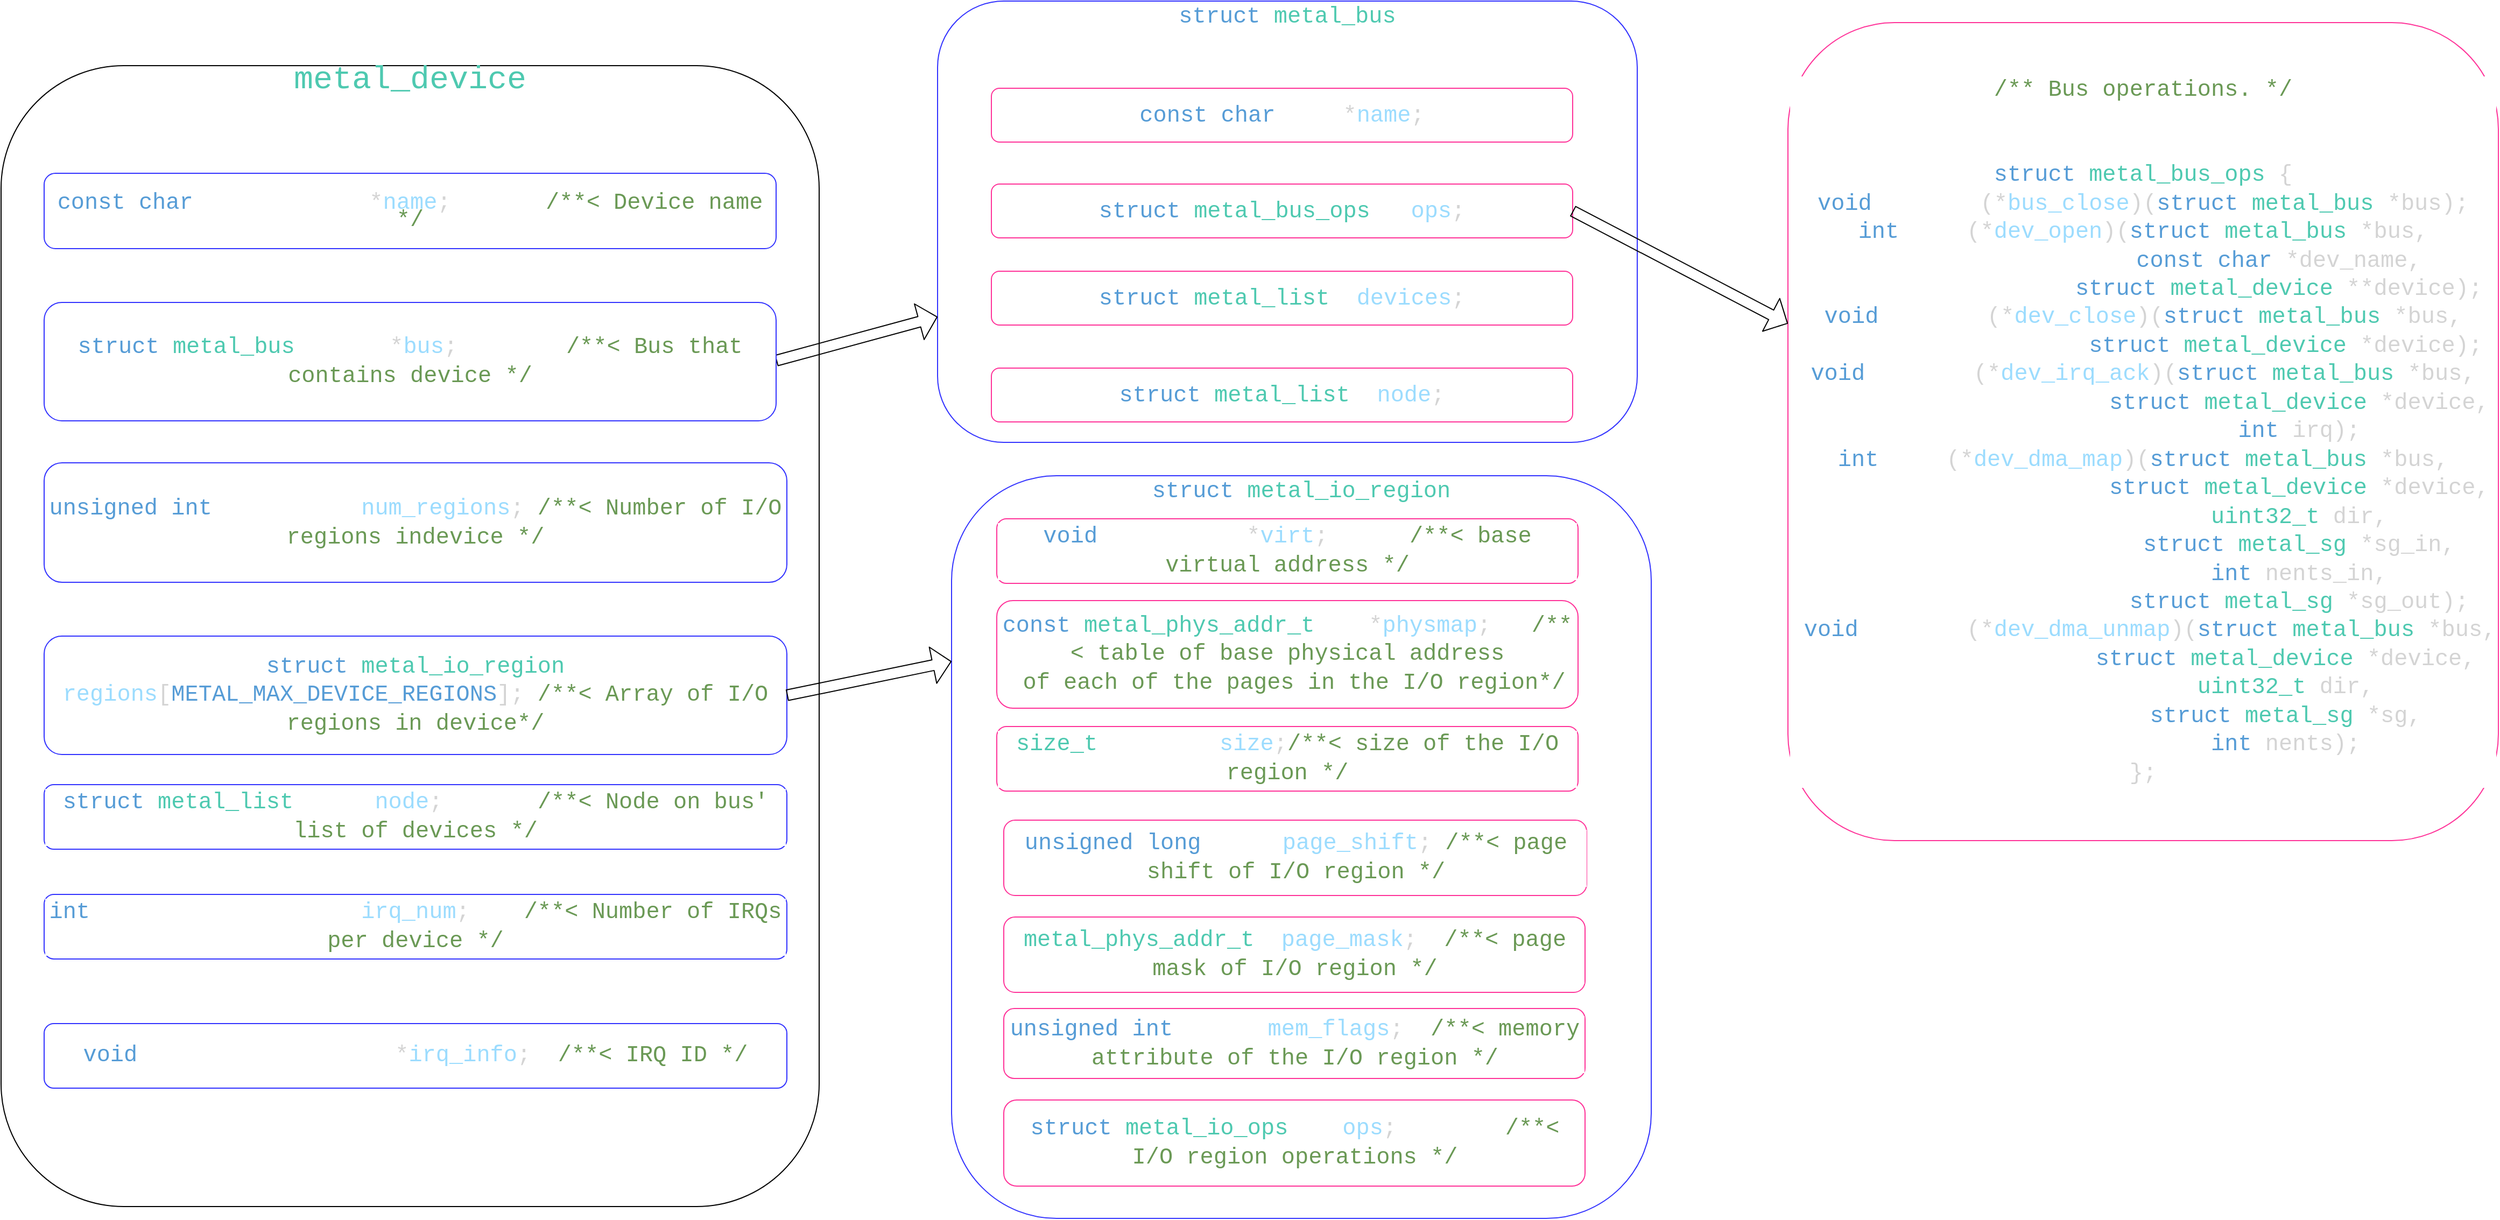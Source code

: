 <mxfile>
    <diagram id="qepeh9YM478qn1hoiCdz" name="第 1 页">
        <mxGraphModel dx="2283" dy="1340" grid="1" gridSize="10" guides="1" tooltips="1" connect="1" arrows="1" fold="1" page="1" pageScale="1" pageWidth="827" pageHeight="1169" math="0" shadow="0">
            <root>
                <mxCell id="0"/>
                <mxCell id="1" parent="0"/>
                <mxCell id="2" value="&lt;div style=&quot;color: rgb(212, 212, 212); font-family: Consolas, &amp;quot;Courier New&amp;quot;, monospace; line-height: 100%;&quot;&gt;&lt;div style=&quot;line-height: 100%;&quot;&gt;&lt;span style=&quot;color: #4ec9b0;&quot;&gt;&lt;font style=&quot;font-size: 30px;&quot;&gt;metal_device&lt;/font&gt;&lt;/span&gt;&lt;/div&gt;&lt;/div&gt;" style="rounded=1;whiteSpace=wrap;html=1;verticalAlign=top;labelBackgroundColor=default;" parent="1" vertex="1">
                    <mxGeometry x="30" y="70" width="760" height="1060" as="geometry"/>
                </mxCell>
                <mxCell id="4" value="&lt;div style=&quot;color: rgb(212, 212, 212); font-family: Consolas, &amp;quot;Courier New&amp;quot;, monospace; line-height: 16px; font-size: 21px;&quot;&gt;&lt;span style=&quot;color: #569cd6;&quot;&gt;const&lt;/span&gt; &lt;span style=&quot;color: #569cd6;&quot;&gt;char&lt;/span&gt; &amp;nbsp; &amp;nbsp; &amp;nbsp; &amp;nbsp; &amp;nbsp; &amp;nbsp; *&lt;span style=&quot;color: #9cdcfe;&quot;&gt;name&lt;/span&gt;;&lt;span style=&quot;color: #6a9955;&quot;&gt; &amp;nbsp; &amp;nbsp; &amp;nbsp; /**&amp;lt; Device name */&lt;/span&gt;&lt;/div&gt;" style="rounded=1;whiteSpace=wrap;html=1;labelBorderColor=none;labelBackgroundColor=default;strokeColor=#3333FF;verticalAlign=middle;flipV=1;flipH=1;" parent="1" vertex="1">
                    <mxGeometry x="70" y="170" width="680" height="70" as="geometry"/>
                </mxCell>
                <mxCell id="6" value="&lt;div style=&quot;color: rgb(212, 212, 212); font-family: Consolas, &amp;quot;Courier New&amp;quot;, monospace; line-height: 16px; font-size: 21px;&quot;&gt;&lt;span style=&quot;color: #569cd6;&quot;&gt;struct&lt;/span&gt; &lt;span style=&quot;color: rgb(78, 201, 176); font-size: 21px;&quot;&gt;metal_bus&lt;/span&gt;&lt;/div&gt;" style="rounded=1;whiteSpace=wrap;html=1;strokeColor=#3333FF;verticalAlign=top;labelBackgroundColor=default;" parent="1" vertex="1">
                    <mxGeometry x="900" y="10" width="650" height="410" as="geometry"/>
                </mxCell>
                <mxCell id="7" value="&lt;div style=&quot;color: rgb(212, 212, 212); font-family: Consolas, &amp;quot;Courier New&amp;quot;, monospace; line-height: 16px; font-size: 21px;&quot;&gt;&lt;span style=&quot;color: rgb(86, 156, 214); font-size: 21px;&quot;&gt;const&lt;/span&gt; &lt;span style=&quot;color: rgb(86, 156, 214); font-size: 21px;&quot;&gt;char&lt;/span&gt; &amp;nbsp; &amp;nbsp; *&lt;span style=&quot;color: rgb(156, 220, 254); font-size: 21px;&quot;&gt;name&lt;/span&gt;;&lt;/div&gt;" style="rounded=1;whiteSpace=wrap;html=1;labelBackgroundColor=default;strokeColor=#FF3399;fontSize=21;" parent="1" vertex="1">
                    <mxGeometry x="950" y="91" width="540" height="50" as="geometry"/>
                </mxCell>
                <mxCell id="8" value="&lt;div style=&quot;color: rgb(212, 212, 212); font-family: Consolas, &amp;quot;Courier New&amp;quot;, monospace; line-height: 126%; font-size: 21px;&quot;&gt;&lt;div style=&quot;font-size: 21px; line-height: 126%;&quot;&gt;&lt;span style=&quot;color: rgb(106, 153, 85); font-size: 21px;&quot;&gt;/** Bus operations. */&lt;/span&gt;&lt;/div&gt;&lt;div style=&quot;font-size: 21px; line-height: 126%;&quot;&gt;&lt;span style=&quot;color: rgb(106, 153, 85); font-size: 21px;&quot;&gt;&lt;br&gt;&lt;/span&gt;&lt;/div&gt;&lt;div style=&quot;font-size: 21px; line-height: 126%;&quot;&gt;&lt;span style=&quot;color: rgb(106, 153, 85); font-size: 21px;&quot;&gt;&lt;br&gt;&lt;/span&gt;&lt;/div&gt;&lt;div style=&quot;font-size: 21px; line-height: 126%;&quot;&gt;&lt;span style=&quot;color: rgb(86, 156, 214); font-size: 21px;&quot;&gt;struct&lt;/span&gt; &lt;span style=&quot;color: rgb(78, 201, 176); font-size: 21px;&quot;&gt;metal_bus_ops&lt;/span&gt; {&lt;/div&gt;&lt;div style=&quot;font-size: 21px; line-height: 126%;&quot;&gt;&lt;span style=&quot;color: rgb(86, 156, 214); font-size: 21px;&quot;&gt;void&lt;/span&gt; &amp;nbsp; &amp;nbsp; &amp;nbsp; &amp;nbsp;(*&lt;span style=&quot;color: rgb(156, 220, 254); font-size: 21px;&quot;&gt;bus_close&lt;/span&gt;)(&lt;span style=&quot;color: rgb(86, 156, 214); font-size: 21px;&quot;&gt;struct&lt;/span&gt; &lt;span style=&quot;color: rgb(78, 201, 176); font-size: 21px;&quot;&gt;metal_bus&lt;/span&gt; *bus);&lt;/div&gt;&lt;div style=&quot;font-size: 21px; line-height: 126%;&quot;&gt;&lt;span style=&quot;color: rgb(86, 156, 214); font-size: 21px;&quot;&gt;int&lt;/span&gt; &amp;nbsp; &amp;nbsp; (*&lt;span style=&quot;color: rgb(156, 220, 254); font-size: 21px;&quot;&gt;dev_open&lt;/span&gt;)(&lt;span style=&quot;color: rgb(86, 156, 214); font-size: 21px;&quot;&gt;struct&lt;/span&gt; &lt;span style=&quot;color: rgb(78, 201, 176); font-size: 21px;&quot;&gt;metal_bus&lt;/span&gt; *bus,&lt;/div&gt;&lt;div style=&quot;font-size: 21px; line-height: 126%;&quot;&gt;&amp;nbsp; &amp;nbsp; &amp;nbsp; &amp;nbsp; &amp;nbsp; &amp;nbsp; &amp;nbsp; &amp;nbsp; &amp;nbsp; &amp;nbsp; &lt;span style=&quot;color: rgb(86, 156, 214); font-size: 21px;&quot;&gt;const&lt;/span&gt; &lt;span style=&quot;color: rgb(86, 156, 214); font-size: 21px;&quot;&gt;char&lt;/span&gt; *dev_name,&lt;/div&gt;&lt;div style=&quot;font-size: 21px; line-height: 126%;&quot;&gt;&amp;nbsp; &amp;nbsp; &amp;nbsp; &amp;nbsp; &amp;nbsp; &amp;nbsp; &amp;nbsp; &amp;nbsp; &amp;nbsp; &amp;nbsp; &lt;span style=&quot;color: rgb(86, 156, 214); font-size: 21px;&quot;&gt;struct&lt;/span&gt; &lt;span style=&quot;color: rgb(78, 201, 176); font-size: 21px;&quot;&gt;metal_device&lt;/span&gt; **device);&lt;/div&gt;&lt;div style=&quot;font-size: 21px; line-height: 126%;&quot;&gt;&lt;span style=&quot;color: rgb(86, 156, 214); font-size: 21px;&quot;&gt;void&lt;/span&gt; &amp;nbsp; &amp;nbsp; &amp;nbsp; &amp;nbsp;(*&lt;span style=&quot;color: rgb(156, 220, 254); font-size: 21px;&quot;&gt;dev_close&lt;/span&gt;)(&lt;span style=&quot;color: rgb(86, 156, 214); font-size: 21px;&quot;&gt;struct&lt;/span&gt; &lt;span style=&quot;color: rgb(78, 201, 176); font-size: 21px;&quot;&gt;metal_bus&lt;/span&gt; *bus,&lt;/div&gt;&lt;div style=&quot;font-size: 21px; line-height: 126%;&quot;&gt;&amp;nbsp; &amp;nbsp; &amp;nbsp; &amp;nbsp; &amp;nbsp; &amp;nbsp; &amp;nbsp; &amp;nbsp; &amp;nbsp; &amp;nbsp; &amp;nbsp;&lt;span style=&quot;color: rgb(86, 156, 214); font-size: 21px;&quot;&gt;struct&lt;/span&gt; &lt;span style=&quot;color: rgb(78, 201, 176); font-size: 21px;&quot;&gt;metal_device&lt;/span&gt; *device);&lt;/div&gt;&lt;div style=&quot;font-size: 21px; line-height: 126%;&quot;&gt;&lt;span style=&quot;color: rgb(86, 156, 214); font-size: 21px;&quot;&gt;void&lt;/span&gt; &amp;nbsp; &amp;nbsp; &amp;nbsp; &amp;nbsp;(*&lt;span style=&quot;color: rgb(156, 220, 254); font-size: 21px;&quot;&gt;dev_irq_ack&lt;/span&gt;)(&lt;span style=&quot;color: rgb(86, 156, 214); font-size: 21px;&quot;&gt;struct&lt;/span&gt; &lt;span style=&quot;color: rgb(78, 201, 176); font-size: 21px;&quot;&gt;metal_bus&lt;/span&gt; *bus,&lt;/div&gt;&lt;div style=&quot;font-size: 21px; line-height: 126%;&quot;&gt;&amp;nbsp; &amp;nbsp; &amp;nbsp; &amp;nbsp; &amp;nbsp; &amp;nbsp; &amp;nbsp; &amp;nbsp; &amp;nbsp; &amp;nbsp; &amp;nbsp; &amp;nbsp;&lt;span style=&quot;color: rgb(86, 156, 214); font-size: 21px;&quot;&gt;struct&lt;/span&gt; &lt;span style=&quot;color: rgb(78, 201, 176); font-size: 21px;&quot;&gt;metal_device&lt;/span&gt; *device,&lt;/div&gt;&lt;div style=&quot;font-size: 21px; line-height: 126%;&quot;&gt;&amp;nbsp; &amp;nbsp; &amp;nbsp; &amp;nbsp; &amp;nbsp; &amp;nbsp; &amp;nbsp; &amp;nbsp; &amp;nbsp; &amp;nbsp; &amp;nbsp; &amp;nbsp;&lt;span style=&quot;color: rgb(86, 156, 214); font-size: 21px;&quot;&gt;int&lt;/span&gt; irq);&lt;/div&gt;&lt;div style=&quot;font-size: 21px; line-height: 126%;&quot;&gt;&lt;span style=&quot;color: rgb(86, 156, 214); font-size: 21px;&quot;&gt;int&lt;/span&gt; &amp;nbsp; &amp;nbsp; (*&lt;span style=&quot;color: rgb(156, 220, 254); font-size: 21px;&quot;&gt;dev_dma_map&lt;/span&gt;)(&lt;span style=&quot;color: rgb(86, 156, 214); font-size: 21px;&quot;&gt;struct&lt;/span&gt; &lt;span style=&quot;color: rgb(78, 201, 176); font-size: 21px;&quot;&gt;metal_bus&lt;/span&gt; *bus,&lt;/div&gt;&lt;div style=&quot;font-size: 21px; line-height: 126%;&quot;&gt;&amp;nbsp; &amp;nbsp; &amp;nbsp; &amp;nbsp; &amp;nbsp; &amp;nbsp; &amp;nbsp; &amp;nbsp; &amp;nbsp; &amp;nbsp; &amp;nbsp; &amp;nbsp;&lt;span style=&quot;color: rgb(86, 156, 214); font-size: 21px;&quot;&gt;struct&lt;/span&gt; &lt;span style=&quot;color: rgb(78, 201, 176); font-size: 21px;&quot;&gt;metal_device&lt;/span&gt; *device,&lt;/div&gt;&lt;div style=&quot;font-size: 21px; line-height: 126%;&quot;&gt;&amp;nbsp; &amp;nbsp; &amp;nbsp; &amp;nbsp; &amp;nbsp; &amp;nbsp; &amp;nbsp; &amp;nbsp; &amp;nbsp; &amp;nbsp; &amp;nbsp; &amp;nbsp;&lt;span style=&quot;color: rgb(78, 201, 176); font-size: 21px;&quot;&gt;uint32_t&lt;/span&gt; dir,&lt;/div&gt;&lt;div style=&quot;font-size: 21px; line-height: 126%;&quot;&gt;&amp;nbsp; &amp;nbsp; &amp;nbsp; &amp;nbsp; &amp;nbsp; &amp;nbsp; &amp;nbsp; &amp;nbsp; &amp;nbsp; &amp;nbsp; &amp;nbsp; &amp;nbsp;&lt;span style=&quot;color: rgb(86, 156, 214); font-size: 21px;&quot;&gt;struct&lt;/span&gt; &lt;span style=&quot;color: rgb(78, 201, 176); font-size: 21px;&quot;&gt;metal_sg&lt;/span&gt; *sg_in,&lt;/div&gt;&lt;div style=&quot;font-size: 21px; line-height: 126%;&quot;&gt;&amp;nbsp; &amp;nbsp; &amp;nbsp; &amp;nbsp; &amp;nbsp; &amp;nbsp; &amp;nbsp; &amp;nbsp; &amp;nbsp; &amp;nbsp; &amp;nbsp; &amp;nbsp;&lt;span style=&quot;color: rgb(86, 156, 214); font-size: 21px;&quot;&gt;int&lt;/span&gt; nents_in,&lt;/div&gt;&lt;div style=&quot;font-size: 21px; line-height: 126%;&quot;&gt;&amp;nbsp; &amp;nbsp; &amp;nbsp; &amp;nbsp; &amp;nbsp; &amp;nbsp; &amp;nbsp; &amp;nbsp; &amp;nbsp; &amp;nbsp; &amp;nbsp; &amp;nbsp;&lt;span style=&quot;color: rgb(86, 156, 214); font-size: 21px;&quot;&gt;struct&lt;/span&gt; &lt;span style=&quot;color: rgb(78, 201, 176); font-size: 21px;&quot;&gt;metal_sg&lt;/span&gt; *sg_out);&lt;/div&gt;&lt;div style=&quot;font-size: 21px; line-height: 126%;&quot;&gt;&amp;nbsp;&lt;span style=&quot;color: rgb(86, 156, 214); font-size: 21px;&quot;&gt;void&lt;/span&gt; &amp;nbsp; &amp;nbsp; &amp;nbsp; &amp;nbsp;(*&lt;span style=&quot;color: rgb(156, 220, 254); font-size: 21px;&quot;&gt;dev_dma_unmap&lt;/span&gt;)(&lt;span style=&quot;color: rgb(86, 156, 214); font-size: 21px;&quot;&gt;struct&lt;/span&gt; &lt;span style=&quot;color: rgb(78, 201, 176); font-size: 21px;&quot;&gt;metal_bus&lt;/span&gt; *bus,&lt;/div&gt;&lt;div style=&quot;font-size: 21px; line-height: 126%;&quot;&gt;&amp;nbsp; &amp;nbsp; &amp;nbsp; &amp;nbsp; &amp;nbsp; &amp;nbsp; &amp;nbsp; &amp;nbsp; &amp;nbsp; &amp;nbsp; &amp;nbsp;&lt;span style=&quot;color: rgb(86, 156, 214); font-size: 21px;&quot;&gt;struct&lt;/span&gt; &lt;span style=&quot;color: rgb(78, 201, 176); font-size: 21px;&quot;&gt;metal_device&lt;/span&gt; *device,&lt;/div&gt;&lt;div style=&quot;font-size: 21px; line-height: 126%;&quot;&gt;&amp;nbsp; &amp;nbsp; &amp;nbsp; &amp;nbsp; &amp;nbsp; &amp;nbsp; &amp;nbsp; &amp;nbsp; &amp;nbsp; &amp;nbsp; &amp;nbsp;&lt;span style=&quot;color: rgb(78, 201, 176); font-size: 21px;&quot;&gt;uint32_t&lt;/span&gt; dir,&lt;/div&gt;&lt;div style=&quot;font-size: 21px; line-height: 126%;&quot;&gt;&amp;nbsp; &amp;nbsp; &amp;nbsp; &amp;nbsp; &amp;nbsp; &amp;nbsp; &amp;nbsp; &amp;nbsp; &amp;nbsp; &amp;nbsp; &amp;nbsp;&lt;span style=&quot;color: rgb(86, 156, 214); font-size: 21px;&quot;&gt;struct&lt;/span&gt; &lt;span style=&quot;color: rgb(78, 201, 176); font-size: 21px;&quot;&gt;metal_sg&lt;/span&gt; *sg,&lt;/div&gt;&lt;div style=&quot;font-size: 21px; line-height: 126%;&quot;&gt;&amp;nbsp; &amp;nbsp; &amp;nbsp; &amp;nbsp; &amp;nbsp; &amp;nbsp; &amp;nbsp; &amp;nbsp; &amp;nbsp; &amp;nbsp; &amp;nbsp;&lt;span style=&quot;color: rgb(86, 156, 214); font-size: 21px;&quot;&gt;int&lt;/span&gt; nents);&lt;/div&gt;&lt;div style=&quot;font-size: 21px; line-height: 126%;&quot;&gt;};&lt;/div&gt;&lt;/div&gt;" style="rounded=1;whiteSpace=wrap;html=1;labelBackgroundColor=default;verticalAlign=middle;align=center;strokeColor=#FF3399;fontSize=21;" parent="1" vertex="1">
                    <mxGeometry x="1690" y="30" width="660" height="760" as="geometry"/>
                </mxCell>
                <mxCell id="9" value="&lt;div style=&quot;color: rgb(212, 212, 212); font-family: Consolas, &amp;quot;Courier New&amp;quot;, monospace; line-height: 16px; font-size: 21px;&quot;&gt;&lt;span style=&quot;color: rgb(86, 156, 214); font-size: 21px;&quot;&gt;struct&lt;/span&gt; &lt;span style=&quot;color: rgb(78, 201, 176); font-size: 21px;&quot;&gt;metal_list&lt;/span&gt; &amp;nbsp;&lt;span style=&quot;color: rgb(156, 220, 254); font-size: 21px;&quot;&gt;devices&lt;/span&gt;;&lt;/div&gt;" style="rounded=1;whiteSpace=wrap;html=1;labelBackgroundColor=none;labelBorderColor=none;strokeColor=#FF3399;fontColor=default;fontSize=21;" parent="1" vertex="1">
                    <mxGeometry x="950" y="261" width="540" height="50" as="geometry"/>
                </mxCell>
                <mxCell id="10" value="&lt;div style=&quot;color: rgb(212, 212, 212); font-family: Consolas, &amp;quot;Courier New&amp;quot;, monospace; line-height: 16px; font-size: 21px;&quot;&gt;&lt;div style=&quot;line-height: 16px; font-size: 21px;&quot;&gt;&lt;span style=&quot;color: rgb(86, 156, 214); font-size: 21px;&quot;&gt;struct&lt;/span&gt; &lt;span style=&quot;color: rgb(78, 201, 176); font-size: 21px;&quot;&gt;metal_list&lt;/span&gt; &amp;nbsp;&lt;span style=&quot;color: rgb(156, 220, 254); font-size: 21px;&quot;&gt;node&lt;/span&gt;;&lt;/div&gt;&lt;/div&gt;" style="rounded=1;whiteSpace=wrap;html=1;labelBackgroundColor=none;labelBorderColor=none;strokeColor=#FF3399;fontColor=default;fontSize=21;" parent="1" vertex="1">
                    <mxGeometry x="950" y="351" width="540" height="50" as="geometry"/>
                </mxCell>
                <mxCell id="11" value="&lt;div style=&quot;color: rgb(212, 212, 212); font-family: Consolas, &amp;quot;Courier New&amp;quot;, monospace; line-height: 16px; font-size: 21px;&quot;&gt;&lt;div style=&quot;line-height: 126%;&quot;&gt;&lt;span style=&quot;color: #569cd6;&quot;&gt;unsigned&lt;/span&gt; &lt;span style=&quot;color: #569cd6;&quot;&gt;int&lt;/span&gt; &amp;nbsp; &amp;nbsp; &amp;nbsp; &amp;nbsp; &amp;nbsp; &lt;span style=&quot;color: #9cdcfe;&quot;&gt;num_regions&lt;/span&gt;;&lt;span style=&quot;color: #6a9955;&quot;&gt; /**&amp;lt; Number of I/O regions in&lt;/span&gt;&lt;span style=&quot;color: rgb(106, 153, 85);&quot;&gt;device */&lt;/span&gt;&lt;/div&gt;&lt;/div&gt;" style="rounded=1;whiteSpace=wrap;html=1;labelBackgroundColor=default;labelBorderColor=none;strokeColor=#3333FF;fontColor=default;verticalAlign=middle;flipV=1;flipH=1;align=center;" parent="1" vertex="1">
                    <mxGeometry x="70" y="439" width="690" height="111" as="geometry"/>
                </mxCell>
                <mxCell id="12" value="&lt;p style=&quot;line-height: 146%;&quot;&gt;&lt;/p&gt;&lt;div style=&quot;color: rgb(212, 212, 212); font-family: Consolas, &amp;quot;Courier New&amp;quot;, monospace; line-height: 16px; font-size: 21px;&quot;&gt;&lt;div style=&quot;line-height: 126%;&quot;&gt;&lt;span style=&quot;color: #569cd6;&quot;&gt;struct&lt;/span&gt; &lt;span style=&quot;color: #4ec9b0;&quot;&gt;metal_io_region&lt;/span&gt; &lt;span style=&quot;color: #9cdcfe;&quot;&gt;regions&lt;/span&gt;[&lt;span style=&quot;color: #569cd6;&quot;&gt;METAL_MAX_DEVICE_REGIONS&lt;/span&gt;];&lt;span style=&quot;color: #6a9955;&quot;&gt; /**&amp;lt; Array of&lt;/span&gt;&lt;span style=&quot;color: rgb(106, 153, 85); background-color: initial;&quot;&gt;&amp;nbsp;I/O regions in device*/&lt;/span&gt;&lt;/div&gt;&lt;/div&gt;&lt;p&gt;&lt;/p&gt;" style="rounded=1;whiteSpace=wrap;html=1;labelBackgroundColor=none;labelBorderColor=none;strokeColor=#3333FF;fontColor=default;verticalAlign=middle;flipV=1;flipH=1;" parent="1" vertex="1">
                    <mxGeometry x="70" y="600" width="690" height="110" as="geometry"/>
                </mxCell>
                <mxCell id="13" value="&lt;div style=&quot;color: rgb(212, 212, 212); font-family: Consolas, &amp;quot;Courier New&amp;quot;, monospace; line-height: 126%; font-size: 21px;&quot;&gt;&lt;span style=&quot;color: #569cd6;&quot;&gt;void&lt;/span&gt; &amp;nbsp; &amp;nbsp; &amp;nbsp; &amp;nbsp; &amp;nbsp; &amp;nbsp; &amp;nbsp; &amp;nbsp; &amp;nbsp; *&lt;span style=&quot;color: #9cdcfe;&quot;&gt;irq_info&lt;/span&gt;;&lt;span style=&quot;color: #6a9955;&quot;&gt; &amp;nbsp;/**&amp;lt; IRQ ID */&lt;/span&gt;&lt;/div&gt;" style="rounded=1;whiteSpace=wrap;html=1;labelBackgroundColor=default;labelBorderColor=none;strokeColor=#3333FF;fontColor=default;verticalAlign=middle;flipV=1;flipH=1;" parent="1" vertex="1">
                    <mxGeometry x="70" y="960" width="690" height="60" as="geometry"/>
                </mxCell>
                <mxCell id="14" value="&lt;div style=&quot;color: rgb(212, 212, 212); font-family: Consolas, &amp;quot;Courier New&amp;quot;, monospace; line-height: 126%; font-size: 21px;&quot;&gt;&lt;span style=&quot;color: #569cd6;&quot;&gt;int&lt;/span&gt; &amp;nbsp; &amp;nbsp; &amp;nbsp; &amp;nbsp; &amp;nbsp; &amp;nbsp; &amp;nbsp; &amp;nbsp; &amp;nbsp; &amp;nbsp;&lt;span style=&quot;color: #9cdcfe;&quot;&gt;irq_num&lt;/span&gt;;&lt;span style=&quot;color: #6a9955;&quot;&gt; &amp;nbsp; &amp;nbsp;/**&amp;lt; Number of IRQs per device */&lt;/span&gt;&lt;/div&gt;" style="rounded=1;whiteSpace=wrap;html=1;labelBackgroundColor=default;labelBorderColor=none;strokeColor=#3333FF;fontColor=default;verticalAlign=middle;flipV=1;flipH=1;" parent="1" vertex="1">
                    <mxGeometry x="70" y="840" width="690" height="60" as="geometry"/>
                </mxCell>
                <mxCell id="15" value="&lt;div style=&quot;color: rgb(212, 212, 212); font-family: Consolas, &amp;quot;Courier New&amp;quot;, monospace; line-height: 126%; font-size: 21px;&quot;&gt;&lt;span style=&quot;color: #569cd6;&quot;&gt;struct&lt;/span&gt; &lt;span style=&quot;color: #4ec9b0;&quot;&gt;metal_list&lt;/span&gt; &amp;nbsp; &amp;nbsp; &amp;nbsp;&lt;span style=&quot;color: #9cdcfe;&quot;&gt;node&lt;/span&gt;;&lt;span style=&quot;color: #6a9955;&quot;&gt; &amp;nbsp; &amp;nbsp; &amp;nbsp; /**&amp;lt; Node on bus' list of devices */&lt;/span&gt;&lt;/div&gt;" style="rounded=1;whiteSpace=wrap;html=1;labelBackgroundColor=default;labelBorderColor=none;strokeColor=#3333FF;fontColor=default;verticalAlign=middle;flipV=1;flipH=1;" parent="1" vertex="1">
                    <mxGeometry x="70" y="738" width="690" height="60" as="geometry"/>
                </mxCell>
                <mxCell id="16" value="&lt;div style=&quot;color: rgb(212, 212, 212); font-family: Consolas, &amp;quot;Courier New&amp;quot;, monospace; line-height: 16px; font-size: 21px;&quot;&gt;&lt;span style=&quot;color: #569cd6;&quot;&gt;struct&lt;/span&gt; &lt;span style=&quot;color: rgb(78, 201, 176); font-size: 21px;&quot;&gt;metal_io_region&lt;/span&gt;&lt;/div&gt;" style="rounded=1;whiteSpace=wrap;html=1;labelBackgroundColor=none;labelBorderColor=none;strokeColor=#3333FF;fontColor=default;verticalAlign=top;" parent="1" vertex="1">
                    <mxGeometry x="913" y="451" width="650" height="690" as="geometry"/>
                </mxCell>
                <mxCell id="18" value="" style="shape=flexArrow;endArrow=classic;html=1;fontColor=default;endWidth=23.333;endSize=5.367;" parent="1" target="6" edge="1">
                    <mxGeometry width="50" height="50" relative="1" as="geometry">
                        <mxPoint x="750" y="344.09" as="sourcePoint"/>
                        <mxPoint x="851" y="344.09" as="targetPoint"/>
                    </mxGeometry>
                </mxCell>
                <mxCell id="20" value="&lt;div style=&quot;color: rgb(212, 212, 212); font-family: Consolas, &amp;quot;Courier New&amp;quot;, monospace; line-height: 16px; font-size: 21px;&quot;&gt;&lt;div style=&quot;line-height: 126%;&quot;&gt;&lt;span style=&quot;color: #569cd6;&quot;&gt;struct&lt;/span&gt; &lt;span style=&quot;color: #4ec9b0;&quot;&gt;metal_bus&lt;/span&gt; &amp;nbsp; &amp;nbsp; &amp;nbsp; *&lt;span style=&quot;color: #9cdcfe;&quot;&gt;bus&lt;/span&gt;;&lt;span style=&quot;color: rgb(106, 153, 85);&quot;&gt; &amp;nbsp; &amp;nbsp; &amp;nbsp; &amp;nbsp;/**&amp;lt; Bus that contains device */&lt;/span&gt;&lt;/div&gt;&lt;/div&gt;" style="rounded=1;whiteSpace=wrap;html=1;labelBorderColor=none;labelBackgroundColor=none;strokeColor=#3333FF;verticalAlign=middle;flipV=1;flipH=1;" parent="1" vertex="1">
                    <mxGeometry x="70" y="290" width="680" height="110" as="geometry"/>
                </mxCell>
                <mxCell id="21" value="" style="shape=flexArrow;endArrow=classic;html=1;fontColor=default;endWidth=23.333;endSize=5.367;exitX=1;exitY=0.5;exitDx=0;exitDy=0;entryX=0;entryY=0.25;entryDx=0;entryDy=0;" parent="1" source="12" target="16" edge="1">
                    <mxGeometry width="50" height="50" relative="1" as="geometry">
                        <mxPoint x="760" y="870" as="sourcePoint"/>
                        <mxPoint x="850" y="858" as="targetPoint"/>
                    </mxGeometry>
                </mxCell>
                <mxCell id="22" value="&lt;div style=&quot;color: rgb(212, 212, 212); font-family: Consolas, &amp;quot;Courier New&amp;quot;, monospace; line-height: 16px; font-size: 21px;&quot;&gt;&lt;div style=&quot;line-height: 16px; font-size: 21px;&quot;&gt;&lt;span style=&quot;color: rgb(86, 156, 214); font-size: 21px;&quot;&gt;struct&lt;/span&gt; &lt;span style=&quot;color: rgb(78, 201, 176); font-size: 21px;&quot;&gt;metal_bus_ops&lt;/span&gt; &amp;nbsp; &lt;span style=&quot;color: rgb(156, 220, 254); font-size: 21px;&quot;&gt;ops&lt;/span&gt;;&lt;/div&gt;&lt;/div&gt;" style="rounded=1;whiteSpace=wrap;html=1;labelBackgroundColor=default;labelBorderColor=none;strokeColor=#FF3399;fontColor=default;fontSize=21;" parent="1" vertex="1">
                    <mxGeometry x="950" y="180" width="540" height="50" as="geometry"/>
                </mxCell>
                <mxCell id="23" value="" style="shape=flexArrow;endArrow=classic;html=1;fontColor=default;endWidth=23.333;endSize=5.367;entryX=0;entryY=0.368;entryDx=0;entryDy=0;entryPerimeter=0;exitX=1;exitY=0.5;exitDx=0;exitDy=0;" parent="1" source="22" target="8" edge="1">
                    <mxGeometry width="50" height="50" relative="1" as="geometry">
                        <mxPoint x="1440.0" y="294.82" as="sourcePoint"/>
                        <mxPoint x="1541" y="294.82" as="targetPoint"/>
                    </mxGeometry>
                </mxCell>
                <mxCell id="25" value="&lt;div style=&quot;color: rgb(212, 212, 212); font-family: Consolas, &amp;quot;Courier New&amp;quot;, monospace; line-height: 126%; font-size: 21px;&quot;&gt;&lt;div style=&quot;line-height: 126%; font-size: 21px;&quot;&gt;&lt;div style=&quot;line-height: 126%;&quot;&gt;&lt;div style=&quot;line-height: 126%;&quot;&gt;&lt;span style=&quot;color: #569cd6;&quot;&gt;void&lt;/span&gt; &amp;nbsp; &amp;nbsp; &amp;nbsp; &amp;nbsp; &amp;nbsp; *&lt;span style=&quot;color: #9cdcfe;&quot;&gt;virt&lt;/span&gt;;&lt;span style=&quot;color: rgb(106, 153, 85); font-size: 21px;&quot;&gt; &amp;nbsp; &amp;nbsp; &amp;nbsp;/**&amp;lt; base virtual address */&lt;/span&gt;&lt;/div&gt;&lt;/div&gt;&lt;/div&gt;&lt;/div&gt;" style="rounded=1;whiteSpace=wrap;html=1;labelBackgroundColor=default;labelBorderColor=none;strokeColor=#FF3399;fontColor=default;fontSize=21;" parent="1" vertex="1">
                    <mxGeometry x="955" y="491" width="540" height="60" as="geometry"/>
                </mxCell>
                <mxCell id="26" value="&lt;div style=&quot;color: rgb(212, 212, 212); font-family: Consolas, &amp;quot;Courier New&amp;quot;, monospace; line-height: 16px; font-size: 21px;&quot;&gt;&lt;div style=&quot;line-height: 16px; font-size: 21px;&quot;&gt;&lt;div style=&quot;line-height: 126%;&quot;&gt;&lt;div style=&quot;line-height: 126%;&quot;&gt;&lt;div style=&quot;line-height: 126%;&quot;&gt;&lt;span style=&quot;color: #569cd6;&quot;&gt;const&lt;/span&gt; &lt;span style=&quot;color: #4ec9b0;&quot;&gt;metal_phys_addr_t&lt;/span&gt; &amp;nbsp; &amp;nbsp;*&lt;span style=&quot;color: #9cdcfe;&quot;&gt;physmap&lt;/span&gt;;&lt;span style=&quot;color: #6a9955;&quot;&gt; &amp;nbsp; /**&amp;lt; table of base physical address&lt;/span&gt;&lt;/div&gt;&lt;div style=&quot;line-height: 126%;&quot;&gt;&lt;span style=&quot;color: #6a9955;&quot;&gt;&amp;nbsp;of each of the pages in the I/O&amp;nbsp;&lt;/span&gt;&lt;span style=&quot;color: rgb(106, 153, 85);&quot;&gt;region*/&lt;/span&gt;&lt;/div&gt;&lt;/div&gt;&lt;/div&gt;&lt;/div&gt;&lt;/div&gt;" style="rounded=1;whiteSpace=wrap;html=1;labelBackgroundColor=default;labelBorderColor=none;strokeColor=#FF3399;fontColor=default;fontSize=21;" parent="1" vertex="1">
                    <mxGeometry x="955" y="567" width="540" height="100" as="geometry"/>
                </mxCell>
                <mxCell id="27" value="&lt;div style=&quot;color: rgb(212, 212, 212); font-family: Consolas, &amp;quot;Courier New&amp;quot;, monospace; line-height: 16px; font-size: 21px;&quot;&gt;&lt;div style=&quot;line-height: 16px; font-size: 21px;&quot;&gt;&lt;div style=&quot;line-height: 126%;&quot;&gt;&lt;div style=&quot;line-height: 126%;&quot;&gt;&lt;div style=&quot;line-height: 126%;&quot;&gt;&lt;span style=&quot;color: #4ec9b0;&quot;&gt;size_t&lt;/span&gt; &amp;nbsp; &amp;nbsp; &amp;nbsp; &amp;nbsp; &lt;span style=&quot;color: #9cdcfe;&quot;&gt;size&lt;/span&gt;;&lt;span style=&quot;color: #6a9955;&quot;&gt;/**&amp;lt; size of the I/O region */&lt;/span&gt;&lt;/div&gt;&lt;/div&gt;&lt;/div&gt;&lt;/div&gt;&lt;/div&gt;" style="rounded=1;whiteSpace=wrap;html=1;labelBackgroundColor=default;labelBorderColor=none;strokeColor=#FF3399;fontColor=default;fontSize=21;" parent="1" vertex="1">
                    <mxGeometry x="955" y="684" width="540" height="60" as="geometry"/>
                </mxCell>
                <mxCell id="28" value="&lt;div style=&quot;color: rgb(212, 212, 212); font-family: Consolas, &amp;quot;Courier New&amp;quot;, monospace; line-height: 16px; font-size: 21px;&quot;&gt;&lt;div style=&quot;line-height: 16px; font-size: 21px;&quot;&gt;&lt;div style=&quot;line-height: 126%;&quot;&gt;&lt;div style=&quot;line-height: 126%;&quot;&gt;&lt;div style=&quot;line-height: 126%;&quot;&gt;&lt;span style=&quot;color: #569cd6;&quot;&gt;unsigned&lt;/span&gt; &lt;span style=&quot;color: #569cd6;&quot;&gt;long&lt;/span&gt; &amp;nbsp; &amp;nbsp; &amp;nbsp;&lt;span style=&quot;color: #9cdcfe;&quot;&gt;page_shift&lt;/span&gt;;&lt;span style=&quot;color: #6a9955;&quot;&gt; /**&amp;lt; page shift of I/O region */&lt;/span&gt;&lt;/div&gt;&lt;/div&gt;&lt;/div&gt;&lt;/div&gt;&lt;/div&gt;" style="rounded=1;whiteSpace=wrap;html=1;labelBackgroundColor=default;labelBorderColor=none;strokeColor=#FF3399;fontColor=default;fontSize=21;" parent="1" vertex="1">
                    <mxGeometry x="961.5" y="771" width="541.5" height="70" as="geometry"/>
                </mxCell>
                <mxCell id="29" value="&lt;div style=&quot;color: rgb(212, 212, 212); font-family: Consolas, &amp;quot;Courier New&amp;quot;, monospace; line-height: 16px; font-size: 21px;&quot;&gt;&lt;div style=&quot;line-height: 16px; font-size: 21px;&quot;&gt;&lt;div style=&quot;line-height: 126%;&quot;&gt;&lt;div style=&quot;line-height: 126%;&quot;&gt;&lt;span style=&quot;color: #4ec9b0;&quot;&gt;metal_phys_addr_t&lt;/span&gt; &amp;nbsp;&lt;span style=&quot;color: #9cdcfe;&quot;&gt;page_mask&lt;/span&gt;;&lt;span style=&quot;color: #6a9955;&quot;&gt; &amp;nbsp;/**&amp;lt; page mask of I/O region */&lt;/span&gt;&lt;/div&gt;&lt;/div&gt;&lt;/div&gt;&lt;/div&gt;" style="rounded=1;whiteSpace=wrap;html=1;labelBackgroundColor=default;labelBorderColor=none;strokeColor=#FF3399;fontColor=default;fontSize=21;" parent="1" vertex="1">
                    <mxGeometry x="961.5" y="861" width="540" height="70" as="geometry"/>
                </mxCell>
                <mxCell id="30" value="&lt;div style=&quot;color: rgb(212, 212, 212); font-family: Consolas, &amp;quot;Courier New&amp;quot;, monospace; line-height: 16px; font-size: 21px;&quot;&gt;&lt;div style=&quot;line-height: 16px; font-size: 21px;&quot;&gt;&lt;div style=&quot;line-height: 126%;&quot;&gt;&lt;div style=&quot;line-height: 126%;&quot;&gt;&lt;div style=&quot;line-height: 126%;&quot;&gt;&lt;span style=&quot;color: #569cd6;&quot;&gt;unsigned&lt;/span&gt; &lt;span style=&quot;color: #569cd6;&quot;&gt;int&lt;/span&gt; &amp;nbsp; &amp;nbsp; &amp;nbsp; &lt;span style=&quot;color: #9cdcfe;&quot;&gt;mem_flags&lt;/span&gt;;&lt;span style=&quot;color: #6a9955;&quot;&gt; &amp;nbsp;/**&amp;lt; memory attribute of the&amp;nbsp;&lt;/span&gt;&lt;span style=&quot;color: rgb(106, 153, 85);&quot;&gt;I/O region */&lt;/span&gt;&lt;/div&gt;&lt;/div&gt;&lt;/div&gt;&lt;/div&gt;&lt;/div&gt;" style="rounded=1;whiteSpace=wrap;html=1;labelBackgroundColor=default;labelBorderColor=none;strokeColor=#FF3399;fontColor=default;fontSize=21;" parent="1" vertex="1">
                    <mxGeometry x="961.5" y="946" width="540" height="65" as="geometry"/>
                </mxCell>
                <mxCell id="31" value="&lt;div style=&quot;color: rgb(212, 212, 212); font-family: Consolas, &amp;quot;Courier New&amp;quot;, monospace; line-height: 16px; font-size: 21px;&quot;&gt;&lt;div style=&quot;line-height: 16px; font-size: 21px;&quot;&gt;&lt;div style=&quot;line-height: 126%;&quot;&gt;&lt;div style=&quot;line-height: 126%;&quot;&gt;&lt;span style=&quot;color: #569cd6;&quot;&gt;struct&lt;/span&gt; &lt;span style=&quot;color: #4ec9b0;&quot;&gt;metal_io_ops&lt;/span&gt; &amp;nbsp; &amp;nbsp;&lt;span style=&quot;color: #9cdcfe;&quot;&gt;ops&lt;/span&gt;;&lt;span style=&quot;color: #6a9955;&quot;&gt; &amp;nbsp; &amp;nbsp; &amp;nbsp; &amp;nbsp;/**&amp;lt; I/O region operations */&lt;/span&gt;&lt;/div&gt;&lt;/div&gt;&lt;/div&gt;&lt;/div&gt;" style="rounded=1;whiteSpace=wrap;html=1;labelBackgroundColor=default;labelBorderColor=none;strokeColor=#FF3399;fontColor=default;fontSize=21;" parent="1" vertex="1">
                    <mxGeometry x="961.5" y="1031" width="540" height="80" as="geometry"/>
                </mxCell>
            </root>
        </mxGraphModel>
    </diagram>
</mxfile>